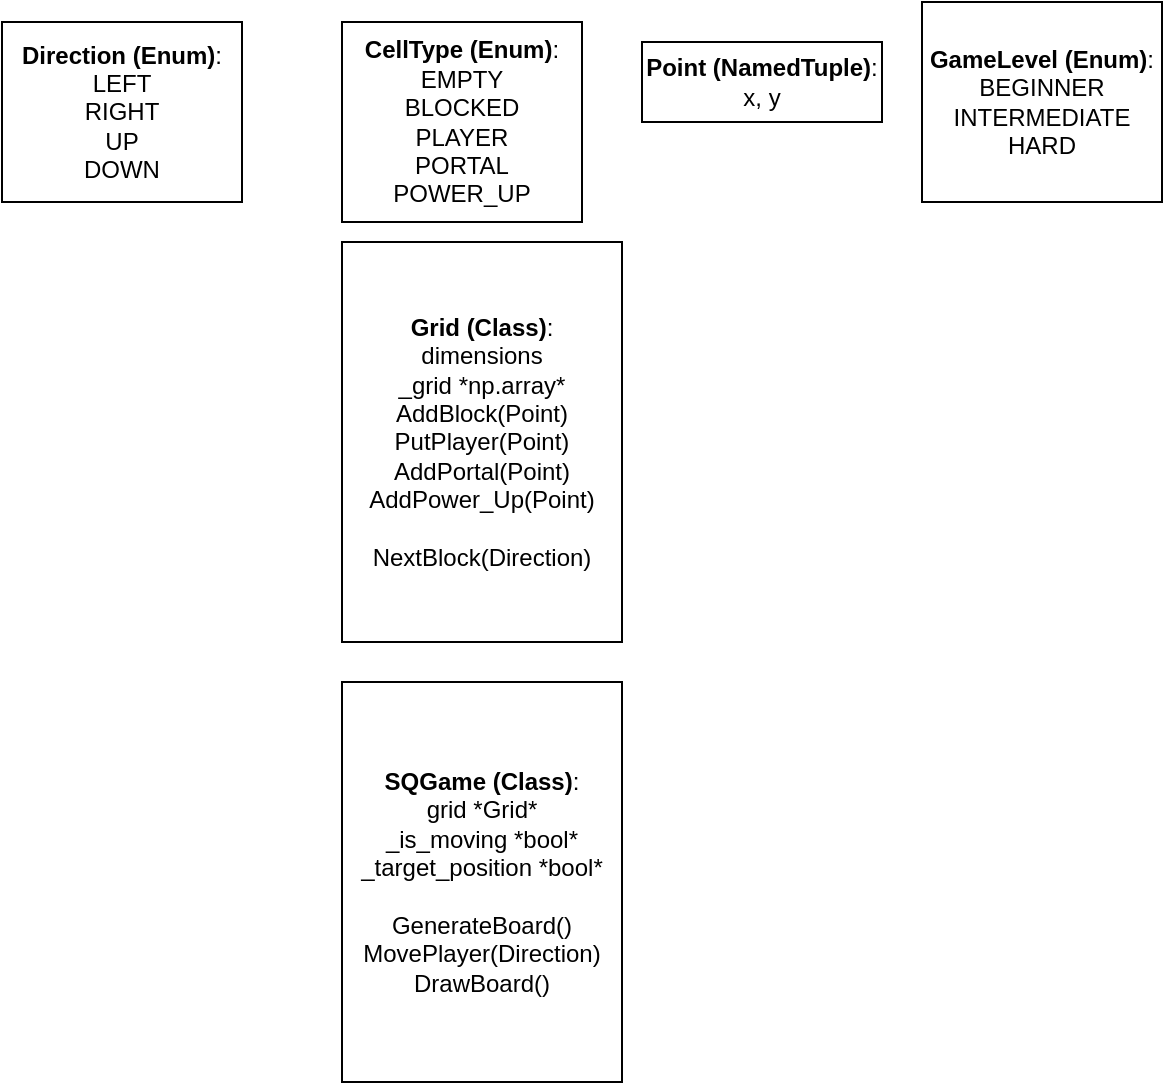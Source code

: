 <mxfile version="22.0.4" type="device">
  <diagram name="Page-1" id="b-wnC3-EDF5hsH262Hjv">
    <mxGraphModel dx="1562" dy="830" grid="1" gridSize="10" guides="1" tooltips="1" connect="1" arrows="1" fold="1" page="1" pageScale="1" pageWidth="850" pageHeight="1100" math="0" shadow="0">
      <root>
        <mxCell id="0" />
        <mxCell id="1" parent="0" />
        <mxCell id="gyS_Smq8A8Iw5I0Klqke-1" value="&lt;b&gt;Direction (Enum)&lt;/b&gt;:&lt;br&gt;LEFT&lt;br&gt;RIGHT&lt;br&gt;UP&lt;br&gt;DOWN" style="rounded=0;whiteSpace=wrap;html=1;strokeColor=#000000;" parent="1" vertex="1">
          <mxGeometry x="10" y="40" width="120" height="90" as="geometry" />
        </mxCell>
        <mxCell id="gyS_Smq8A8Iw5I0Klqke-2" value="&lt;b&gt;CellType (Enum)&lt;/b&gt;:&lt;br&gt;EMPTY&lt;br&gt;BLOCKED&lt;br&gt;PLAYER&lt;br&gt;PORTAL&lt;br&gt;POWER_UP" style="rounded=0;whiteSpace=wrap;html=1;strokeColor=#000000;" parent="1" vertex="1">
          <mxGeometry x="180" y="40" width="120" height="100" as="geometry" />
        </mxCell>
        <mxCell id="gyS_Smq8A8Iw5I0Klqke-3" value="&lt;b&gt;Grid (Class)&lt;/b&gt;:&lt;br&gt;dimensions&lt;br&gt;_grid *np.array*&lt;br&gt;AddBlock(Point)&lt;br&gt;PutPlayer(Point)&lt;br&gt;AddPortal(Point)&lt;br&gt;AddPower_Up(Point)&lt;br&gt;&lt;br&gt;NextBlock(Direction)" style="rounded=0;whiteSpace=wrap;html=1;strokeColor=#000000;" parent="1" vertex="1">
          <mxGeometry x="180" y="150" width="140" height="200" as="geometry" />
        </mxCell>
        <mxCell id="gyS_Smq8A8Iw5I0Klqke-4" value="&lt;b&gt;Point (NamedTuple)&lt;/b&gt;:&lt;br&gt;x, y" style="rounded=0;whiteSpace=wrap;html=1;strokeColor=#000000;" parent="1" vertex="1">
          <mxGeometry x="330" y="50" width="120" height="40" as="geometry" />
        </mxCell>
        <mxCell id="gyS_Smq8A8Iw5I0Klqke-5" value="&lt;b&gt;SQGame (Class)&lt;/b&gt;:&lt;br&gt;grid *Grid*&lt;br&gt;_is_moving *bool*&lt;br&gt;_target_position *bool*&lt;br&gt;&lt;br&gt;GenerateBoard()&lt;br&gt;MovePlayer(Direction)&lt;br&gt;DrawBoard()&lt;br&gt;" style="rounded=0;whiteSpace=wrap;html=1;strokeColor=#000000;" parent="1" vertex="1">
          <mxGeometry x="180" y="370" width="140" height="200" as="geometry" />
        </mxCell>
        <mxCell id="gyS_Smq8A8Iw5I0Klqke-6" value="&lt;b&gt;GameLevel (Enum)&lt;/b&gt;:&lt;br&gt;BEGINNER&lt;br&gt;INTERMEDIATE&lt;br&gt;HARD" style="rounded=0;whiteSpace=wrap;html=1;strokeColor=#000000;" parent="1" vertex="1">
          <mxGeometry x="470" y="30" width="120" height="100" as="geometry" />
        </mxCell>
      </root>
    </mxGraphModel>
  </diagram>
</mxfile>
